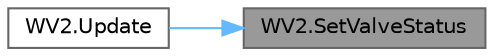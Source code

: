 digraph "WV2.SetValveStatus"
{
 // LATEX_PDF_SIZE
  bgcolor="transparent";
  edge [fontname=Helvetica,fontsize=10,labelfontname=Helvetica,labelfontsize=10];
  node [fontname=Helvetica,fontsize=10,shape=box,height=0.2,width=0.4];
  rankdir="RL";
  Node1 [id="Node000001",label="WV2.SetValveStatus",height=0.2,width=0.4,color="gray40", fillcolor="grey60", style="filled", fontcolor="black",tooltip="This method initiates a call to the REST Server to update the simulation with the current status of w..."];
  Node1 -> Node2 [id="edge1_Node000001_Node000002",dir="back",color="steelblue1",style="solid",tooltip=" "];
  Node2 [id="Node000002",label="WV2.Update",height=0.2,width=0.4,color="grey40", fillcolor="white", style="filled",URL="$class_w_v2.html#ac08cf53d7464a0021b46c093f6750084",tooltip="This method updates the rotation of the switch based on the current value of Percent."];
}
